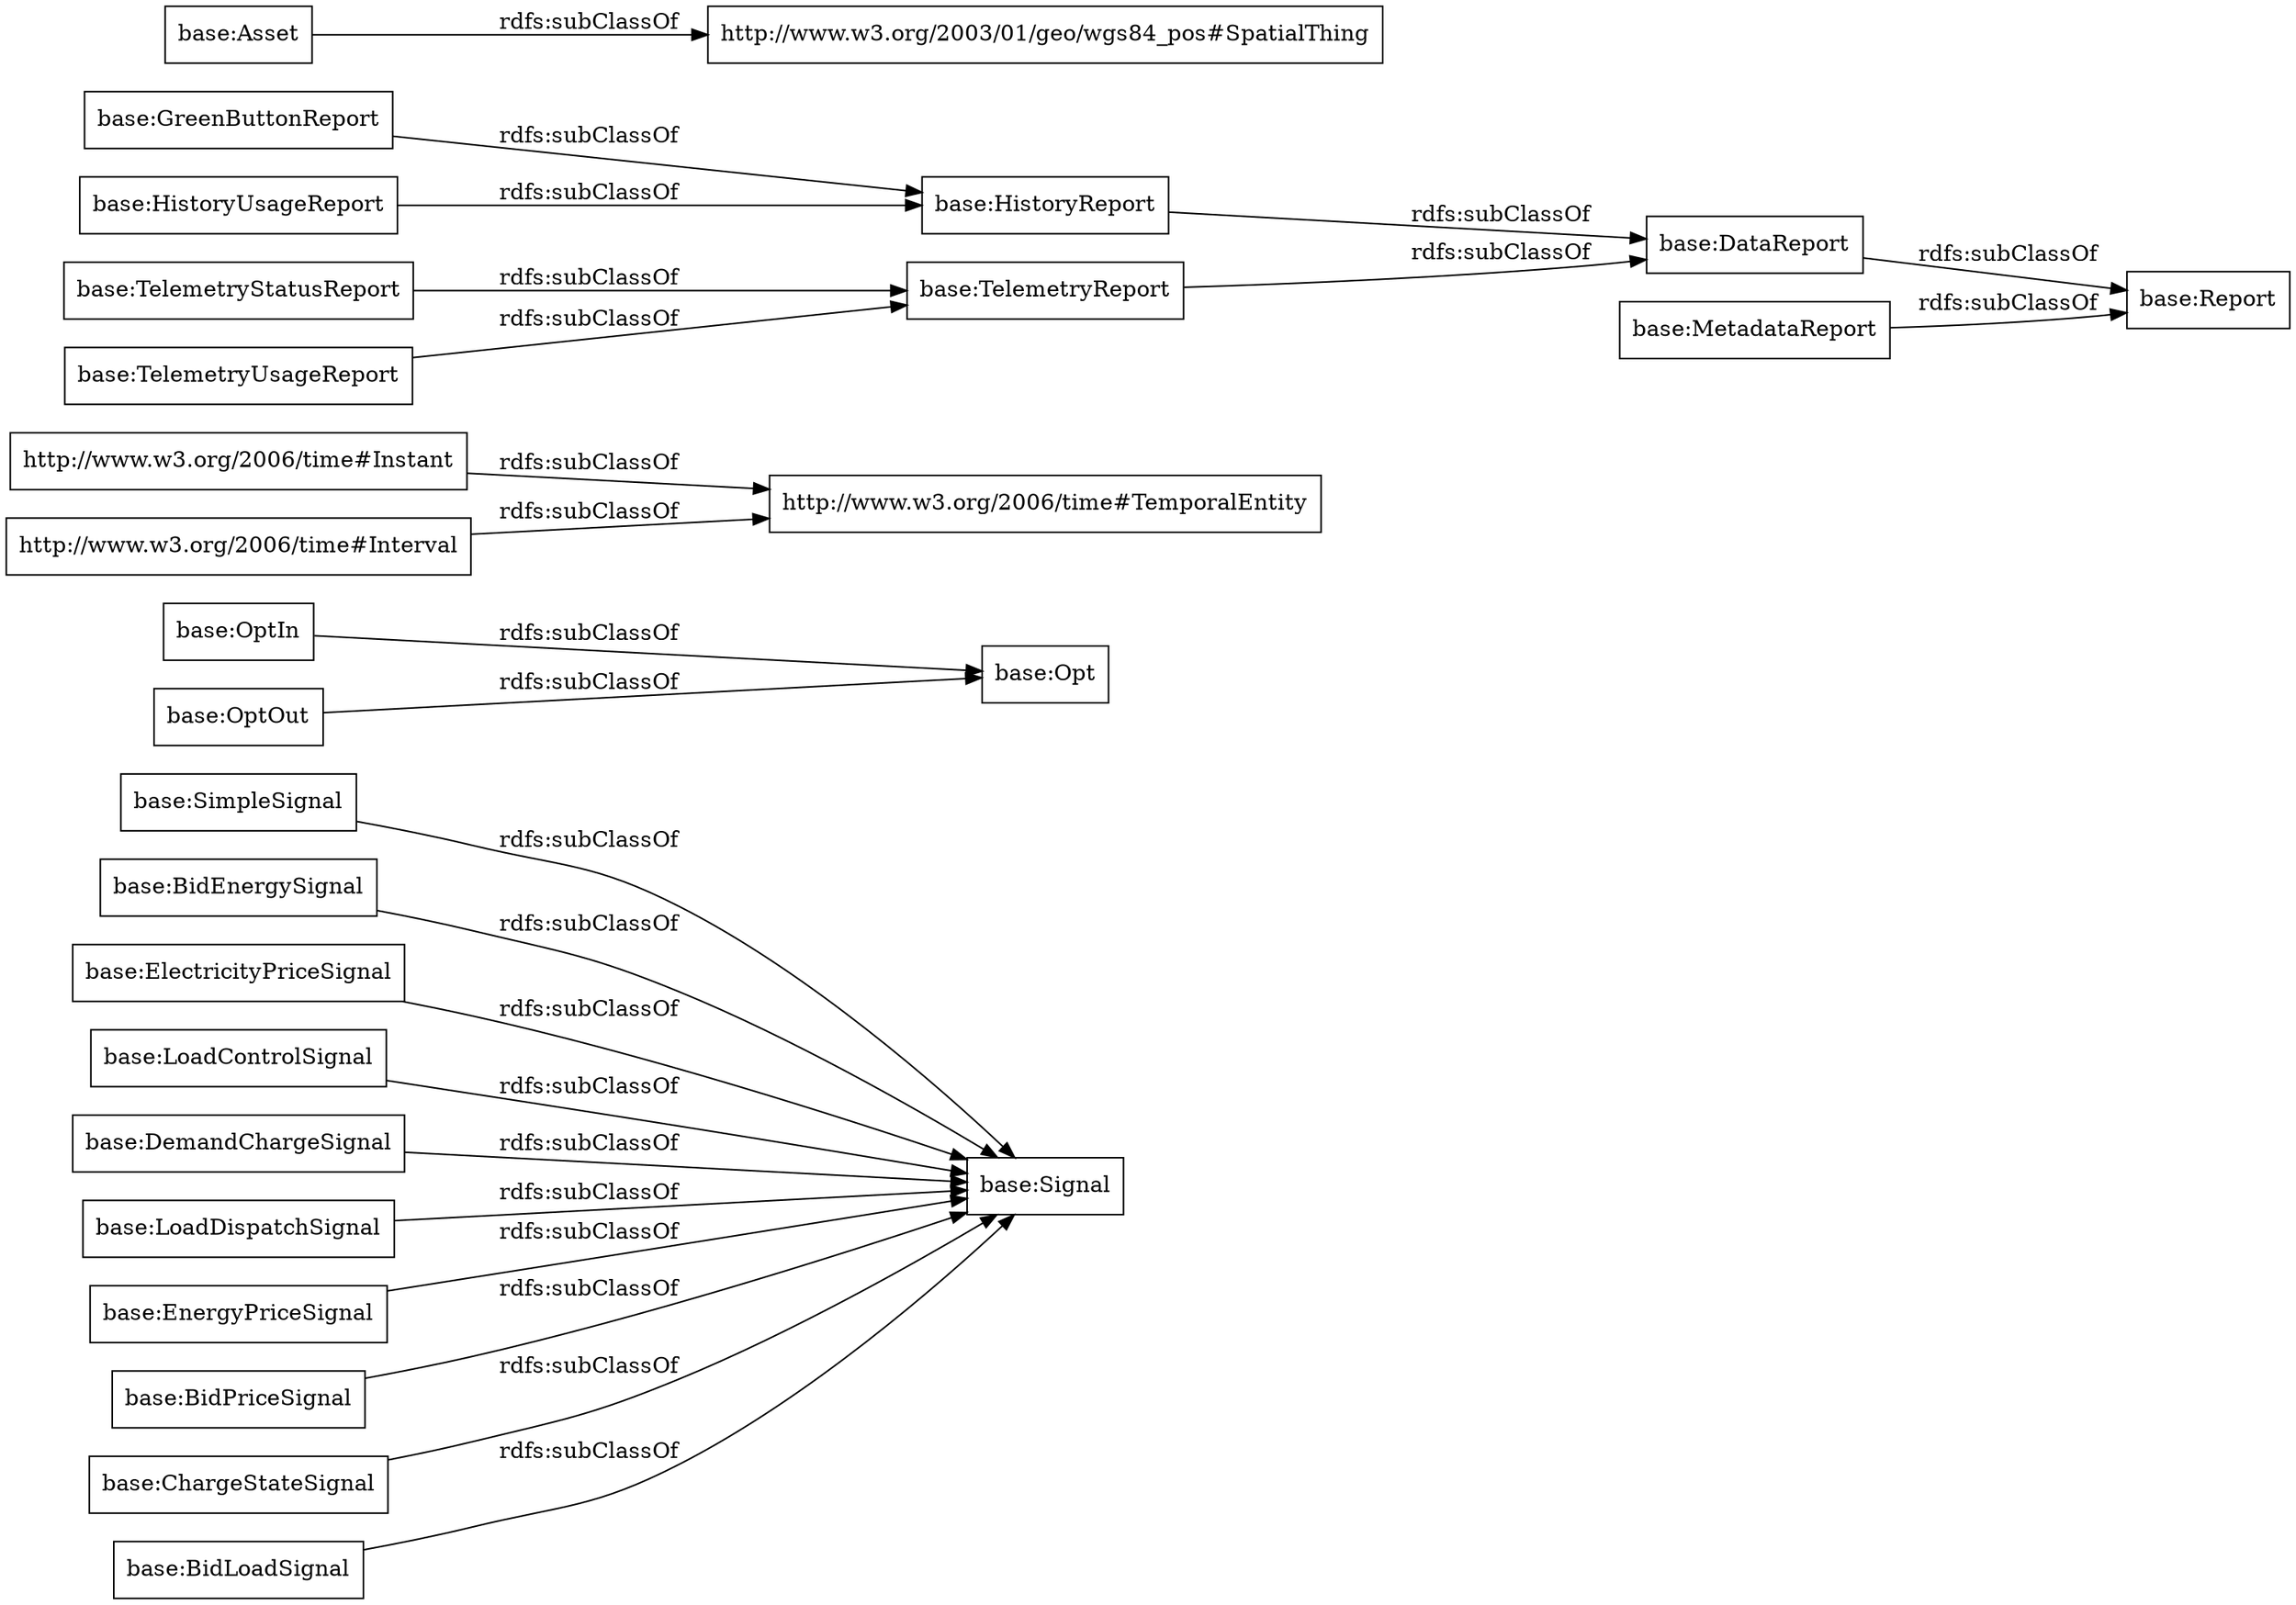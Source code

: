 digraph ar2dtool_diagram { 
rankdir=LR;
size="1000"
node [shape = rectangle, color="black"]; "base:SimpleSignal" "base:Signal" "base:Opt" "http://www.w3.org/2006/time#Instant" "base:GreenButtonReport" "base:DataReport" "base:TelemetryUsageReport" "base:BidEnergySignal" "base:ElectricityPriceSignal" "base:LoadControlSignal" "base:HistoryReport" "base:DemandChargeSignal" "base:OptIn" "base:LoadDispatchSignal" "base:OptOut" "base:EnergyPriceSignal" "base:TelemetryStatusReport" "base:BidPriceSignal" "http://www.w3.org/2003/01/geo/wgs84_pos#SpatialThing" "base:Asset" "http://www.w3.org/2006/time#Interval" "base:ChargeStateSignal" "http://www.w3.org/2006/time#TemporalEntity" "base:TelemetryReport" "base:BidLoadSignal" "base:MetadataReport" "base:HistoryUsageReport" "base:Report" ; /*classes style*/
	"base:Asset" -> "http://www.w3.org/2003/01/geo/wgs84_pos#SpatialThing" [ label = "rdfs:subClassOf" ];
	"base:DataReport" -> "base:Report" [ label = "rdfs:subClassOf" ];
	"base:EnergyPriceSignal" -> "base:Signal" [ label = "rdfs:subClassOf" ];
	"base:SimpleSignal" -> "base:Signal" [ label = "rdfs:subClassOf" ];
	"base:TelemetryUsageReport" -> "base:TelemetryReport" [ label = "rdfs:subClassOf" ];
	"base:ChargeStateSignal" -> "base:Signal" [ label = "rdfs:subClassOf" ];
	"base:HistoryReport" -> "base:DataReport" [ label = "rdfs:subClassOf" ];
	"http://www.w3.org/2006/time#Interval" -> "http://www.w3.org/2006/time#TemporalEntity" [ label = "rdfs:subClassOf" ];
	"base:GreenButtonReport" -> "base:HistoryReport" [ label = "rdfs:subClassOf" ];
	"base:BidLoadSignal" -> "base:Signal" [ label = "rdfs:subClassOf" ];
	"base:LoadControlSignal" -> "base:Signal" [ label = "rdfs:subClassOf" ];
	"base:OptOut" -> "base:Opt" [ label = "rdfs:subClassOf" ];
	"base:BidEnergySignal" -> "base:Signal" [ label = "rdfs:subClassOf" ];
	"base:BidPriceSignal" -> "base:Signal" [ label = "rdfs:subClassOf" ];
	"base:ElectricityPriceSignal" -> "base:Signal" [ label = "rdfs:subClassOf" ];
	"base:OptIn" -> "base:Opt" [ label = "rdfs:subClassOf" ];
	"base:MetadataReport" -> "base:Report" [ label = "rdfs:subClassOf" ];
	"http://www.w3.org/2006/time#Instant" -> "http://www.w3.org/2006/time#TemporalEntity" [ label = "rdfs:subClassOf" ];
	"base:LoadDispatchSignal" -> "base:Signal" [ label = "rdfs:subClassOf" ];
	"base:TelemetryReport" -> "base:DataReport" [ label = "rdfs:subClassOf" ];
	"base:TelemetryStatusReport" -> "base:TelemetryReport" [ label = "rdfs:subClassOf" ];
	"base:HistoryUsageReport" -> "base:HistoryReport" [ label = "rdfs:subClassOf" ];
	"base:DemandChargeSignal" -> "base:Signal" [ label = "rdfs:subClassOf" ];

}
